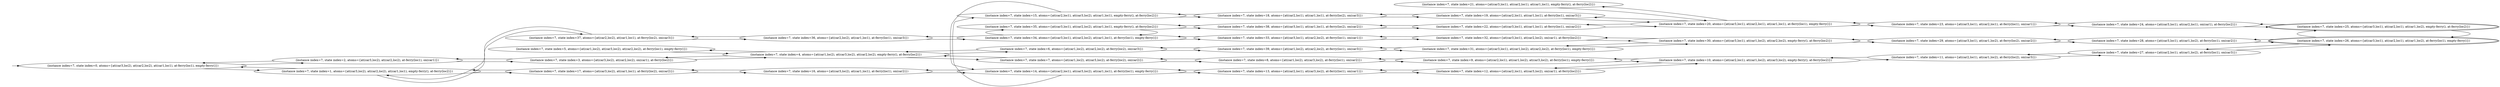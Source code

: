 digraph {
rankdir="LR"
s0[label="(instance index=7, state index=0, atoms={at(car3,loc2), at(car2,loc2), at(car1,loc1), at-ferry(loc1), empty-ferry()})"]
s1[label="(instance index=7, state index=1, atoms={at(car3,loc2), at(car2,loc2), at(car1,loc1), empty-ferry(), at-ferry(loc2)})"]
s2[label="(instance index=7, state index=2, atoms={at(car3,loc2), at(car2,loc2), at-ferry(loc1), on(car1)})"]
s37[label="(instance index=7, state index=37, atoms={at(car2,loc2), at(car1,loc1), at-ferry(loc2), on(car3)})"]
s17[label="(instance index=7, state index=17, atoms={at(car3,loc2), at(car1,loc1), at-ferry(loc2), on(car2)})"]
s5[label="(instance index=7, state index=5, atoms={at(car1,loc2), at(car3,loc2), at(car2,loc2), at-ferry(loc1), empty-ferry()})"]
s3[label="(instance index=7, state index=3, atoms={at(car3,loc2), at(car2,loc2), on(car1), at-ferry(loc2)})"]
s36[label="(instance index=7, state index=36, atoms={at(car2,loc2), at(car1,loc1), at-ferry(loc1), on(car3)})"]
s16[label="(instance index=7, state index=16, atoms={at(car3,loc2), at(car1,loc1), at-ferry(loc1), on(car2)})"]
s4[label="(instance index=7, state index=4, atoms={at(car1,loc2), at(car3,loc2), at(car2,loc2), empty-ferry(), at-ferry(loc2)})"]
s35[label="(instance index=7, state index=35, atoms={at(car3,loc1), at(car2,loc2), at(car1,loc1), empty-ferry(), at-ferry(loc2)})"]
s7[label="(instance index=7, state index=7, atoms={at(car1,loc2), at(car3,loc2), at-ferry(loc2), on(car2)})"]
s14[label="(instance index=7, state index=14, atoms={at(car2,loc1), at(car3,loc2), at(car1,loc1), at-ferry(loc1), empty-ferry()})"]
s6[label="(instance index=7, state index=6, atoms={at(car1,loc2), at(car2,loc2), at-ferry(loc2), on(car3)})"]
s34[label="(instance index=7, state index=34, atoms={at(car3,loc1), at(car2,loc2), at(car1,loc1), at-ferry(loc1), empty-ferry()})"]
s15[label="(instance index=7, state index=15, atoms={at(car2,loc1), at(car3,loc2), at(car1,loc1), empty-ferry(), at-ferry(loc2)})"]
s38[label="(instance index=7, state index=38, atoms={at(car3,loc1), at(car1,loc1), at-ferry(loc2), on(car2)})"]
s39[label="(instance index=7, state index=39, atoms={at(car1,loc2), at(car2,loc2), at-ferry(loc1), on(car3)})"]
s8[label="(instance index=7, state index=8, atoms={at(car1,loc2), at(car3,loc2), at-ferry(loc1), on(car2)})"]
s13[label="(instance index=7, state index=13, atoms={at(car2,loc1), at(car3,loc2), at-ferry(loc1), on(car1)})"]
s33[label="(instance index=7, state index=33, atoms={at(car3,loc1), at(car2,loc2), at-ferry(loc1), on(car1)})"]
s18[label="(instance index=7, state index=18, atoms={at(car2,loc1), at(car1,loc1), at-ferry(loc2), on(car3)})"]
s9[label="(instance index=7, state index=9, atoms={at(car2,loc1), at(car1,loc2), at(car3,loc2), at-ferry(loc1), empty-ferry()})"]
s12[label="(instance index=7, state index=12, atoms={at(car2,loc1), at(car3,loc2), on(car1), at-ferry(loc2)})"]
s31[label="(instance index=7, state index=31, atoms={at(car3,loc1), at(car1,loc2), at(car2,loc2), at-ferry(loc1), empty-ferry()})"]
s32[label="(instance index=7, state index=32, atoms={at(car3,loc1), at(car2,loc2), on(car1), at-ferry(loc2)})"]
s19[label="(instance index=7, state index=19, atoms={at(car2,loc1), at(car1,loc1), at-ferry(loc1), on(car3)})"]
s21[label="(instance index=7, state index=21, atoms={at(car3,loc1), at(car2,loc1), at(car1,loc1), empty-ferry(), at-ferry(loc2)})"]
s22[label="(instance index=7, state index=22, atoms={at(car3,loc1), at(car1,loc1), at-ferry(loc1), on(car2)})"]
s20[label="(instance index=7, state index=20, atoms={at(car3,loc1), at(car2,loc1), at(car1,loc1), at-ferry(loc1), empty-ferry()})"]
s30[label="(instance index=7, state index=30, atoms={at(car3,loc1), at(car1,loc2), at(car2,loc2), empty-ferry(), at-ferry(loc2)})"]
s10[label="(instance index=7, state index=10, atoms={at(car2,loc1), at(car1,loc2), at(car3,loc2), empty-ferry(), at-ferry(loc2)})"]
s23[label="(instance index=7, state index=23, atoms={at(car3,loc1), at(car2,loc1), at-ferry(loc1), on(car1)})"]
s29[label="(instance index=7, state index=29, atoms={at(car3,loc1), at(car1,loc2), at-ferry(loc2), on(car2)})"]
s11[label="(instance index=7, state index=11, atoms={at(car2,loc1), at(car1,loc2), at-ferry(loc2), on(car3)})"]
s24[label="(instance index=7, state index=24, atoms={at(car3,loc1), at(car2,loc1), on(car1), at-ferry(loc2)})"]
s28[label="(instance index=7, state index=28, atoms={at(car3,loc1), at(car1,loc2), at-ferry(loc1), on(car2)})"]
s27[label="(instance index=7, state index=27, atoms={at(car2,loc1), at(car1,loc2), at-ferry(loc1), on(car3)})"]
s25[peripheries=2,label="(instance index=7, state index=25, atoms={at(car3,loc1), at(car2,loc1), at(car1,loc2), empty-ferry(), at-ferry(loc2)})"]
s26[peripheries=2,label="(instance index=7, state index=26, atoms={at(car3,loc1), at(car2,loc1), at(car1,loc2), at-ferry(loc1), empty-ferry()})"]
Dangling [ label = "", style = invis ]
{ rank = same; Dangling }
Dangling -> s0
{ rank = same; s0}
{ rank = same; s1,s2}
{ rank = same; s37,s17,s5,s3}
{ rank = same; s36,s16,s4}
{ rank = same; s35,s7,s14,s6,s34,s15}
{ rank = same; s38,s39,s8,s13,s33,s18}
{ rank = same; s9,s12,s31,s32,s19,s21,s22}
{ rank = same; s20,s30,s10}
{ rank = same; s23,s29,s11}
{ rank = same; s24,s28,s27}
{ rank = same; s25,s26}
{
s0->s2
s0->s1
}
{
s1->s37
s1->s17
s1->s0
s2->s3
s2->s0
}
{
s37->s36
s37->s1
s17->s1
s17->s16
s5->s4
s3->s4
s3->s2
}
{
s36->s37
s36->s34
s16->s14
s16->s17
s4->s7
s4->s6
s4->s5
s4->s3
}
{
s35->s38
s35->s34
s7->s4
s7->s8
s14->s15
s14->s13
s14->s16
s6->s39
s6->s4
s34->s35
s34->s36
s34->s33
s15->s14
s15->s18
}
{
s38->s22
s38->s35
s39->s31
s39->s6
s8->s7
s8->s9
s13->s14
s13->s12
s33->s34
s33->s32
s18->s15
s18->s19
}
{
s9->s10
s9->s8
s12->s13
s12->s10
s31->s39
s31->s30
s32->s30
s32->s33
s19->s20
s19->s18
s21->s20
s22->s38
s22->s20
}
{
s20->s23
s20->s22
s20->s21
s20->s19
s30->s31
s30->s29
s30->s32
s10->s11
s10->s12
s10->s9
}
{
s23->s20
s23->s24
s29->s30
s29->s28
s11->s27
s11->s10
}
{
s24->s23
s24->s25
s28->s29
s28->s26
s27->s11
s27->s26
}
{
s25->s26
s25->s24
s26->s27
s26->s28
s26->s25
}
}
